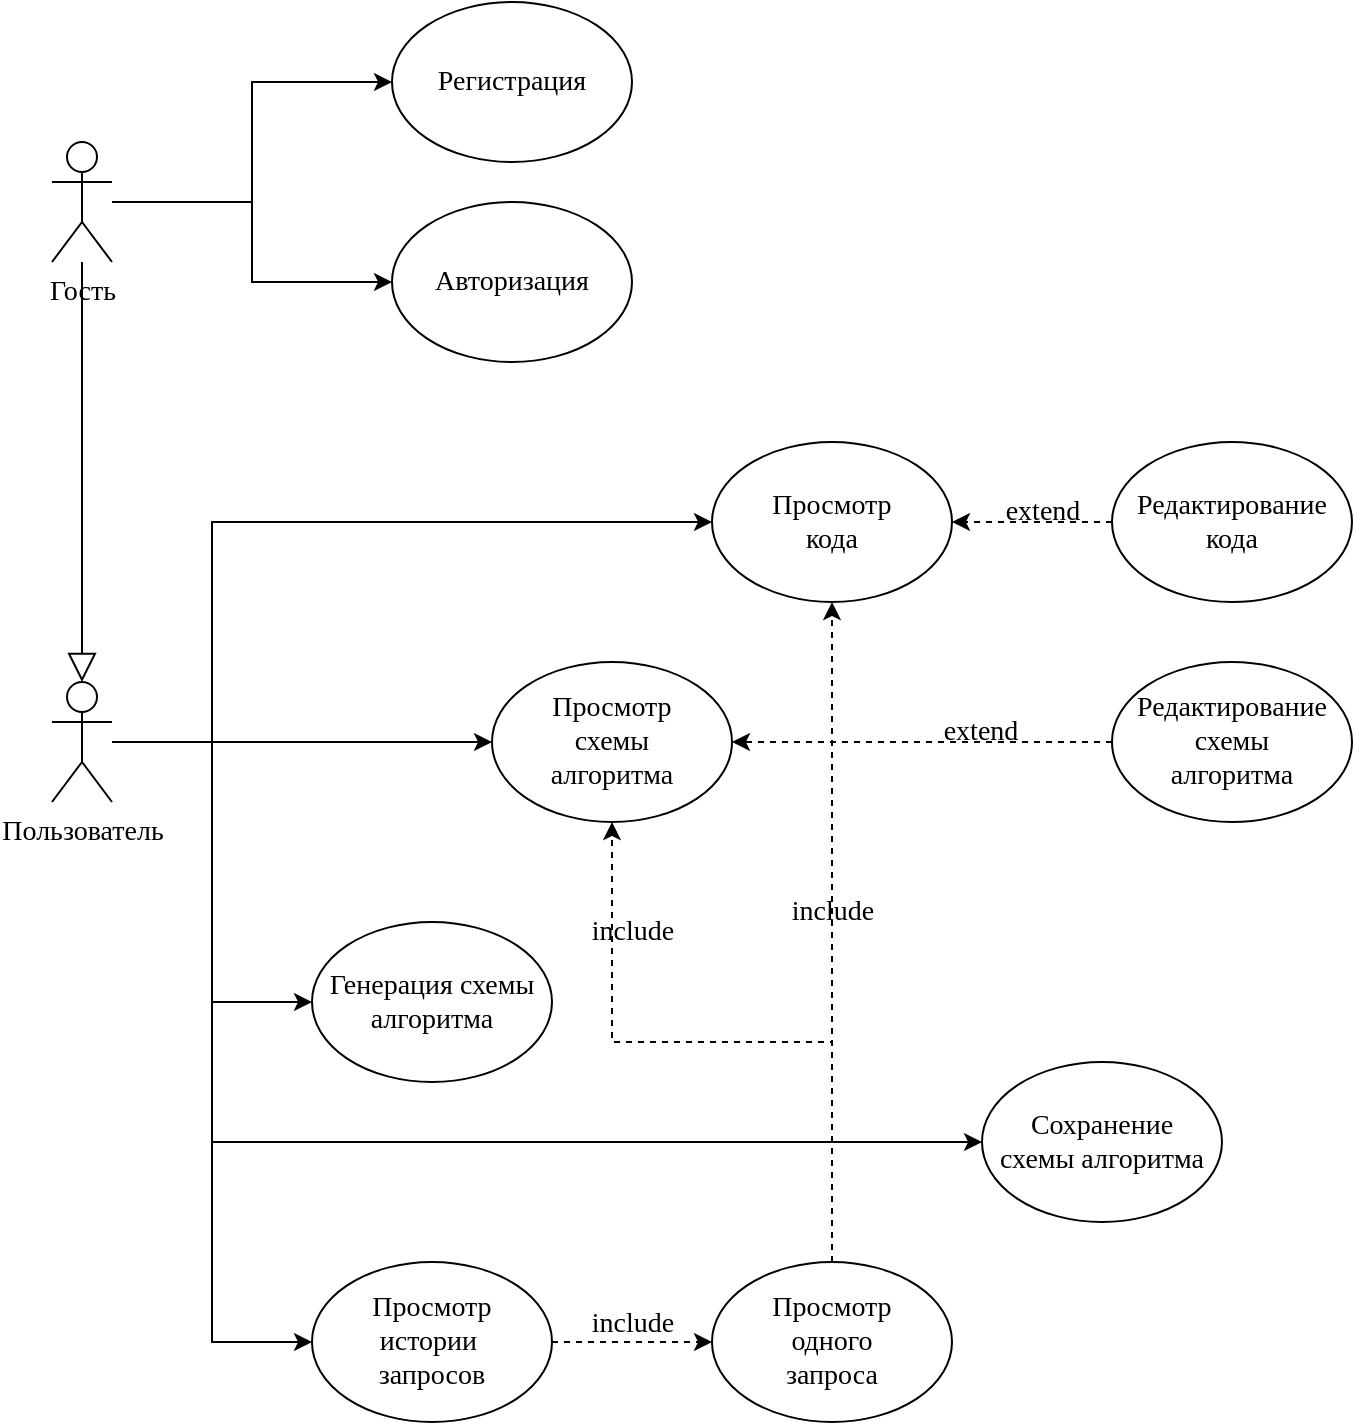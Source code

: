 <mxfile version="21.1.7" type="device">
  <diagram name="Page-1" id="vsEwiiUmI9-2qIYQ-51b">
    <mxGraphModel dx="1434" dy="756" grid="1" gridSize="10" guides="1" tooltips="1" connect="1" arrows="1" fold="1" page="1" pageScale="1" pageWidth="850" pageHeight="1100" math="0" shadow="0">
      <root>
        <mxCell id="0" />
        <mxCell id="1" parent="0" />
        <mxCell id="dskplcVK1G-kKEhIQfrB-16" style="edgeStyle=orthogonalEdgeStyle;rounded=0;orthogonalLoop=1;jettySize=auto;html=1;entryX=0;entryY=0.5;entryDx=0;entryDy=0;fontFamily=Times New Roman;fontSize=14;" edge="1" parent="1" source="dskplcVK1G-kKEhIQfrB-1" target="dskplcVK1G-kKEhIQfrB-5">
          <mxGeometry relative="1" as="geometry">
            <Array as="points">
              <mxPoint x="240" y="550" />
              <mxPoint x="240" y="440" />
            </Array>
          </mxGeometry>
        </mxCell>
        <mxCell id="dskplcVK1G-kKEhIQfrB-17" style="edgeStyle=orthogonalEdgeStyle;rounded=0;orthogonalLoop=1;jettySize=auto;html=1;fontFamily=Times New Roman;fontSize=14;" edge="1" parent="1" source="dskplcVK1G-kKEhIQfrB-1" target="dskplcVK1G-kKEhIQfrB-9">
          <mxGeometry relative="1" as="geometry" />
        </mxCell>
        <mxCell id="dskplcVK1G-kKEhIQfrB-18" style="edgeStyle=orthogonalEdgeStyle;rounded=0;orthogonalLoop=1;jettySize=auto;html=1;entryX=0;entryY=0.5;entryDx=0;entryDy=0;fontFamily=Times New Roman;fontSize=14;" edge="1" parent="1" source="dskplcVK1G-kKEhIQfrB-1" target="dskplcVK1G-kKEhIQfrB-6">
          <mxGeometry relative="1" as="geometry" />
        </mxCell>
        <mxCell id="dskplcVK1G-kKEhIQfrB-19" style="edgeStyle=orthogonalEdgeStyle;rounded=0;orthogonalLoop=1;jettySize=auto;html=1;entryX=0;entryY=0.5;entryDx=0;entryDy=0;fontFamily=Times New Roman;fontSize=14;" edge="1" parent="1" source="dskplcVK1G-kKEhIQfrB-1" target="dskplcVK1G-kKEhIQfrB-7">
          <mxGeometry relative="1" as="geometry" />
        </mxCell>
        <mxCell id="dskplcVK1G-kKEhIQfrB-32" style="edgeStyle=orthogonalEdgeStyle;rounded=0;orthogonalLoop=1;jettySize=auto;html=1;entryX=0;entryY=0.5;entryDx=0;entryDy=0;" edge="1" parent="1" source="dskplcVK1G-kKEhIQfrB-1" target="dskplcVK1G-kKEhIQfrB-31">
          <mxGeometry relative="1" as="geometry">
            <Array as="points">
              <mxPoint x="240" y="550" />
              <mxPoint x="240" y="750" />
            </Array>
          </mxGeometry>
        </mxCell>
        <mxCell id="dskplcVK1G-kKEhIQfrB-1" value="Пользователь" style="shape=umlActor;verticalLabelPosition=bottom;verticalAlign=top;html=1;outlineConnect=0;fontFamily=Times New Roman;fontSize=14;" vertex="1" parent="1">
          <mxGeometry x="160" y="520" width="30" height="60" as="geometry" />
        </mxCell>
        <mxCell id="dskplcVK1G-kKEhIQfrB-13" style="edgeStyle=orthogonalEdgeStyle;rounded=0;orthogonalLoop=1;jettySize=auto;html=1;entryX=0.5;entryY=0;entryDx=0;entryDy=0;entryPerimeter=0;endArrow=block;endFill=0;endSize=12;fontFamily=Times New Roman;fontSize=14;" edge="1" parent="1" source="dskplcVK1G-kKEhIQfrB-2" target="dskplcVK1G-kKEhIQfrB-1">
          <mxGeometry relative="1" as="geometry" />
        </mxCell>
        <mxCell id="dskplcVK1G-kKEhIQfrB-14" style="edgeStyle=orthogonalEdgeStyle;rounded=0;orthogonalLoop=1;jettySize=auto;html=1;fontFamily=Times New Roman;fontSize=14;" edge="1" parent="1" source="dskplcVK1G-kKEhIQfrB-2" target="dskplcVK1G-kKEhIQfrB-3">
          <mxGeometry relative="1" as="geometry" />
        </mxCell>
        <mxCell id="dskplcVK1G-kKEhIQfrB-15" style="edgeStyle=orthogonalEdgeStyle;rounded=0;orthogonalLoop=1;jettySize=auto;html=1;fontFamily=Times New Roman;fontSize=14;" edge="1" parent="1" source="dskplcVK1G-kKEhIQfrB-2" target="dskplcVK1G-kKEhIQfrB-4">
          <mxGeometry relative="1" as="geometry" />
        </mxCell>
        <mxCell id="dskplcVK1G-kKEhIQfrB-2" value="Гость" style="shape=umlActor;verticalLabelPosition=bottom;verticalAlign=top;html=1;outlineConnect=0;fontFamily=Times New Roman;fontSize=14;" vertex="1" parent="1">
          <mxGeometry x="160" y="250" width="30" height="60" as="geometry" />
        </mxCell>
        <mxCell id="dskplcVK1G-kKEhIQfrB-3" value="Регистрация" style="ellipse;whiteSpace=wrap;html=1;fontFamily=Times New Roman;fontSize=14;" vertex="1" parent="1">
          <mxGeometry x="330" y="180" width="120" height="80" as="geometry" />
        </mxCell>
        <mxCell id="dskplcVK1G-kKEhIQfrB-4" value="Авторизация" style="ellipse;whiteSpace=wrap;html=1;fontFamily=Times New Roman;fontSize=14;" vertex="1" parent="1">
          <mxGeometry x="330" y="280" width="120" height="80" as="geometry" />
        </mxCell>
        <mxCell id="dskplcVK1G-kKEhIQfrB-5" value="Просмотр&lt;br style=&quot;font-size: 14px;&quot;&gt;кода" style="ellipse;whiteSpace=wrap;html=1;fontFamily=Times New Roman;fontSize=14;" vertex="1" parent="1">
          <mxGeometry x="490" y="400" width="120" height="80" as="geometry" />
        </mxCell>
        <mxCell id="dskplcVK1G-kKEhIQfrB-6" value="Генерация схемы&lt;br style=&quot;font-size: 14px;&quot;&gt;алгоритма" style="ellipse;whiteSpace=wrap;html=1;fontFamily=Times New Roman;fontSize=14;" vertex="1" parent="1">
          <mxGeometry x="290" y="640" width="120" height="80" as="geometry" />
        </mxCell>
        <mxCell id="dskplcVK1G-kKEhIQfrB-20" style="edgeStyle=orthogonalEdgeStyle;rounded=0;orthogonalLoop=1;jettySize=auto;html=1;dashed=1;fontFamily=Times New Roman;fontSize=14;" edge="1" parent="1" source="dskplcVK1G-kKEhIQfrB-7" target="dskplcVK1G-kKEhIQfrB-8">
          <mxGeometry relative="1" as="geometry" />
        </mxCell>
        <mxCell id="dskplcVK1G-kKEhIQfrB-7" value="Просмотр&lt;br style=&quot;font-size: 14px;&quot;&gt;истории&amp;nbsp;&lt;br style=&quot;font-size: 14px;&quot;&gt;запросов" style="ellipse;whiteSpace=wrap;html=1;fontFamily=Times New Roman;fontSize=14;" vertex="1" parent="1">
          <mxGeometry x="290" y="810" width="120" height="80" as="geometry" />
        </mxCell>
        <mxCell id="dskplcVK1G-kKEhIQfrB-23" style="edgeStyle=orthogonalEdgeStyle;rounded=0;orthogonalLoop=1;jettySize=auto;html=1;dashed=1;fontFamily=Times New Roman;fontSize=14;entryX=0.5;entryY=1;entryDx=0;entryDy=0;exitX=0.5;exitY=0;exitDx=0;exitDy=0;" edge="1" parent="1" source="dskplcVK1G-kKEhIQfrB-8" target="dskplcVK1G-kKEhIQfrB-9">
          <mxGeometry relative="1" as="geometry">
            <Array as="points">
              <mxPoint x="550" y="700" />
              <mxPoint x="440" y="700" />
            </Array>
          </mxGeometry>
        </mxCell>
        <mxCell id="dskplcVK1G-kKEhIQfrB-24" style="edgeStyle=orthogonalEdgeStyle;rounded=0;orthogonalLoop=1;jettySize=auto;html=1;dashed=1;fontFamily=Times New Roman;fontSize=14;" edge="1" parent="1" source="dskplcVK1G-kKEhIQfrB-8" target="dskplcVK1G-kKEhIQfrB-5">
          <mxGeometry relative="1" as="geometry" />
        </mxCell>
        <mxCell id="dskplcVK1G-kKEhIQfrB-8" value="Просмотр&lt;br style=&quot;font-size: 14px;&quot;&gt;одного&lt;br style=&quot;font-size: 14px;&quot;&gt;запроса" style="ellipse;whiteSpace=wrap;html=1;fontFamily=Times New Roman;fontSize=14;" vertex="1" parent="1">
          <mxGeometry x="490" y="810" width="120" height="80" as="geometry" />
        </mxCell>
        <mxCell id="dskplcVK1G-kKEhIQfrB-9" value="Просмотр&lt;br style=&quot;font-size: 14px;&quot;&gt;схемы&lt;br style=&quot;font-size: 14px;&quot;&gt;алгоритма" style="ellipse;whiteSpace=wrap;html=1;fontFamily=Times New Roman;fontSize=14;" vertex="1" parent="1">
          <mxGeometry x="380" y="510" width="120" height="80" as="geometry" />
        </mxCell>
        <mxCell id="dskplcVK1G-kKEhIQfrB-21" style="edgeStyle=orthogonalEdgeStyle;rounded=0;orthogonalLoop=1;jettySize=auto;html=1;fontFamily=Times New Roman;fontSize=14;dashed=1;" edge="1" parent="1" source="dskplcVK1G-kKEhIQfrB-10" target="dskplcVK1G-kKEhIQfrB-5">
          <mxGeometry relative="1" as="geometry" />
        </mxCell>
        <mxCell id="dskplcVK1G-kKEhIQfrB-10" value="Редактирование&lt;br style=&quot;font-size: 14px;&quot;&gt;кода" style="ellipse;whiteSpace=wrap;html=1;fontFamily=Times New Roman;fontSize=14;" vertex="1" parent="1">
          <mxGeometry x="690" y="400" width="120" height="80" as="geometry" />
        </mxCell>
        <mxCell id="dskplcVK1G-kKEhIQfrB-22" style="edgeStyle=orthogonalEdgeStyle;rounded=0;orthogonalLoop=1;jettySize=auto;html=1;fontFamily=Times New Roman;fontSize=14;dashed=1;" edge="1" parent="1" source="dskplcVK1G-kKEhIQfrB-11" target="dskplcVK1G-kKEhIQfrB-9">
          <mxGeometry relative="1" as="geometry" />
        </mxCell>
        <mxCell id="dskplcVK1G-kKEhIQfrB-11" value="Редактирование&lt;br style=&quot;font-size: 14px;&quot;&gt;схемы&lt;br style=&quot;font-size: 14px;&quot;&gt;алгоритма" style="ellipse;whiteSpace=wrap;html=1;fontFamily=Times New Roman;fontSize=14;" vertex="1" parent="1">
          <mxGeometry x="690" y="510" width="120" height="80" as="geometry" />
        </mxCell>
        <mxCell id="dskplcVK1G-kKEhIQfrB-25" value="include" style="text;html=1;align=center;verticalAlign=middle;resizable=0;points=[];autosize=1;strokeColor=none;fillColor=none;fontFamily=Times New Roman;fontSize=14;" vertex="1" parent="1">
          <mxGeometry x="420" y="826" width="60" height="30" as="geometry" />
        </mxCell>
        <mxCell id="dskplcVK1G-kKEhIQfrB-26" value="include" style="text;html=1;align=center;verticalAlign=middle;resizable=0;points=[];autosize=1;strokeColor=none;fillColor=none;fontFamily=Times New Roman;fontSize=14;" vertex="1" parent="1">
          <mxGeometry x="420" y="630" width="60" height="30" as="geometry" />
        </mxCell>
        <mxCell id="dskplcVK1G-kKEhIQfrB-27" value="include" style="text;html=1;align=center;verticalAlign=middle;resizable=0;points=[];autosize=1;strokeColor=none;fillColor=none;fontFamily=Times New Roman;fontSize=14;" vertex="1" parent="1">
          <mxGeometry x="520" y="620" width="60" height="30" as="geometry" />
        </mxCell>
        <mxCell id="dskplcVK1G-kKEhIQfrB-29" value="extend" style="text;html=1;align=center;verticalAlign=middle;resizable=0;points=[];autosize=1;strokeColor=none;fillColor=none;fontFamily=Times New Roman;fontSize=14;" vertex="1" parent="1">
          <mxGeometry x="594" y="530" width="60" height="30" as="geometry" />
        </mxCell>
        <mxCell id="dskplcVK1G-kKEhIQfrB-30" value="extend" style="text;html=1;align=center;verticalAlign=middle;resizable=0;points=[];autosize=1;strokeColor=none;fillColor=none;fontFamily=Times New Roman;fontSize=14;" vertex="1" parent="1">
          <mxGeometry x="625" y="420" width="60" height="30" as="geometry" />
        </mxCell>
        <mxCell id="dskplcVK1G-kKEhIQfrB-31" value="Сохранение&lt;br&gt;схемы алгоритма" style="ellipse;whiteSpace=wrap;html=1;fontFamily=Times New Roman;fontSize=14;" vertex="1" parent="1">
          <mxGeometry x="625" y="710" width="120" height="80" as="geometry" />
        </mxCell>
      </root>
    </mxGraphModel>
  </diagram>
</mxfile>
